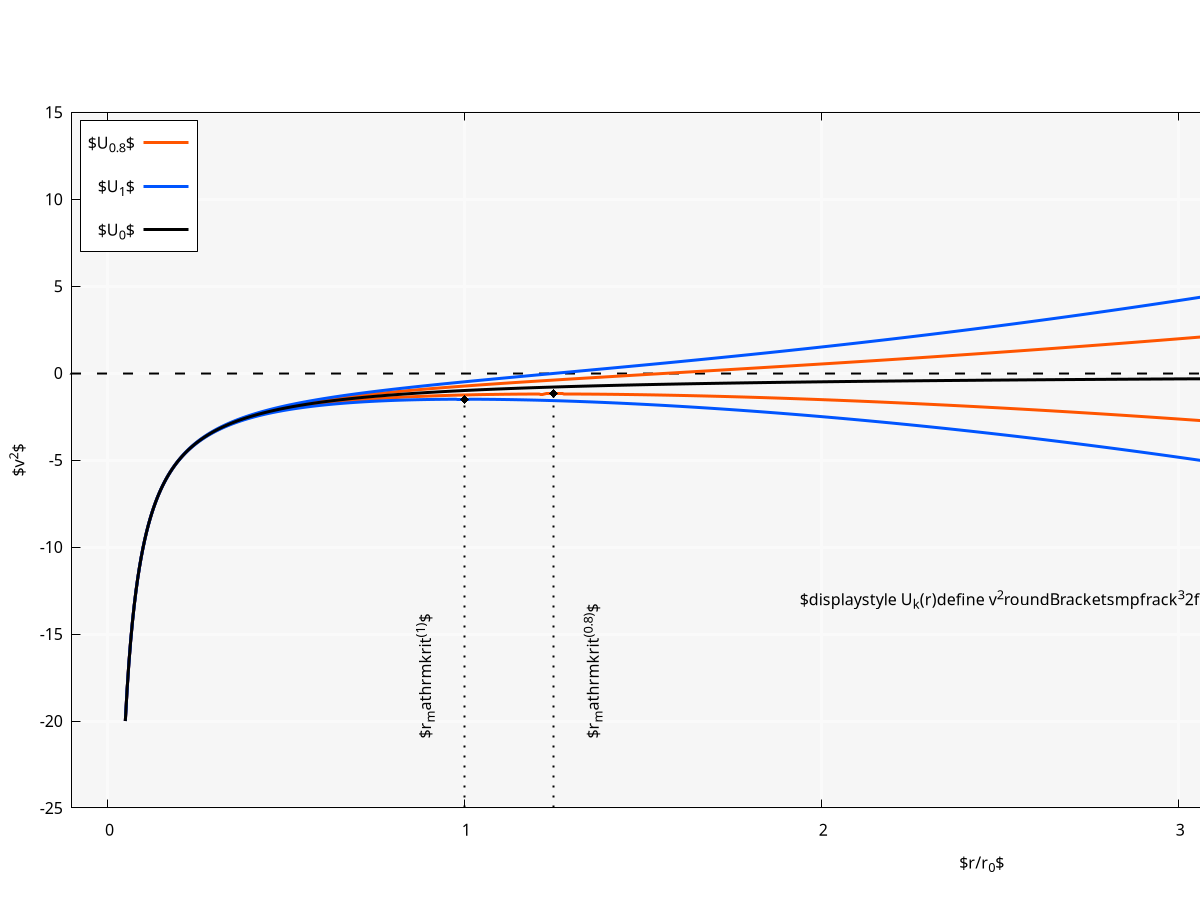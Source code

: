 set size 1.6,0.9
set object 1 rect from graph 0,graph 0 to graph 1,graph 1 fc rgb "#f6f6f6" fs solid 1.0 noborder behind
set grid lt 1 lw 3 lc rgb "#fafafa"
f(a,x) = -0.5 * a**3 * x**2 - 1/x

set key left spacing 2 box opaque

set xl "$r/r_0$"
set yl "$v^{2}$"
# set format x "$%.1f r_0$"
set xtics 1

set samples 1000

set label at graph 0.4,0.3 "$\\displaystyle U_k(r)\\define v^2\\roundBrackets{\\mp\\frac{k^3}{2}\\frac{r^2}{r^2_0} - \\frac{r_0}{r}}$" front

set arrow nohead from 1,graph 0 to 1, f(1,1) lt 1 lw 2 lc black dt 3
set label "$r_\\mathrm{krit}^{(1)}$" at 0.89,graph 0.1 rotate left front
set arrow nohead from 1/0.8,graph 0 to 1/0.8, f(0.8,1/0.8) lt 1 lw 2 lc black dt 3
set label "$r_\\mathrm{krit}^{(0.8)}$" at 1/0.8 + 0.11,graph 0.1 rotate left front

plot [-0.1:5] 0*x with l lt 1 lw 2 dt 2 lc black title "",\
  [0.05:5] f(0.8,x) with l lt 1 lw 3 lc rgb "#ff5500" title "$U_{0.8}$",\
  [0.05:5] f(-0.8,x) with l lt 1 lw 3 lc rgb "#ff5500" title "",\
  [0.05:5] f(1,x) with l lt 1 lw 3 lc rgb "#0055ff" title "$U_1$",\
  [0.05:5] f(-1,x) with l lt 1 lw 3 lc rgb "#0055ff" title "",\
  [0.05:5] f(0,x) with l lt 1 lw 3 lc black title '$U_0$',\
  [1/0.8:1/0.8] f(0.8,x) with p pt 13 lc black title '',\
  [1:1] f(1,x) with p pt 13 lc black title ''